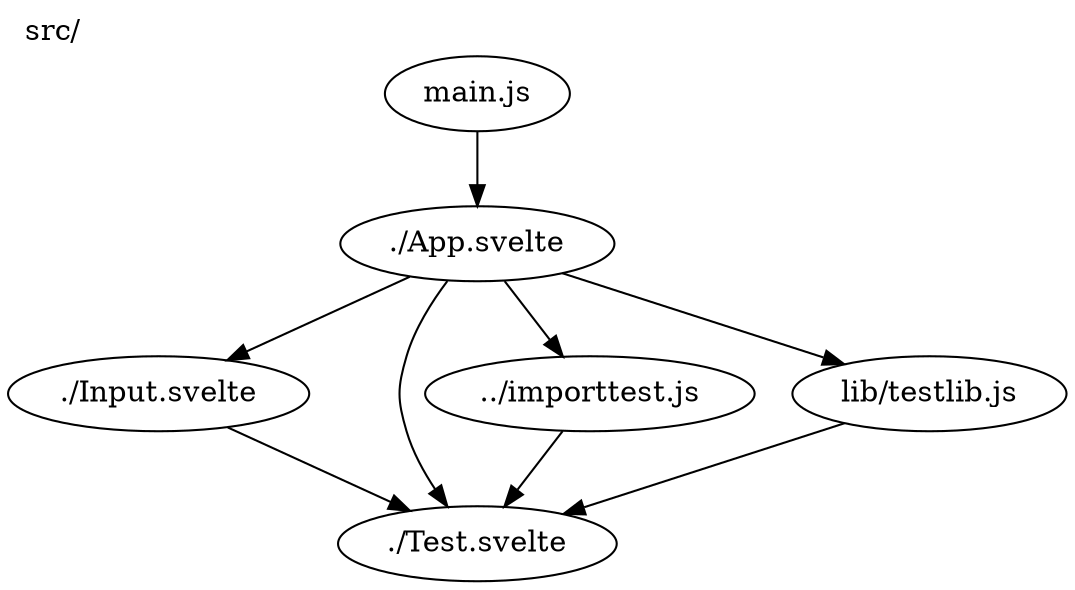 digraph g {
    label ="src/";
    labelloc = top;
    labeljust = left;
    "main.js"->"./App.svelte";
"./App.svelte"->"./Input.svelte";
"./App.svelte"->"./Test.svelte";
"./App.svelte"->"../importtest.js";
"./App.svelte"->"lib/testlib.js";
"./Input.svelte"->"./Test.svelte";
"../importtest.js"->"./Test.svelte";
"lib/testlib.js"->"./Test.svelte";
}